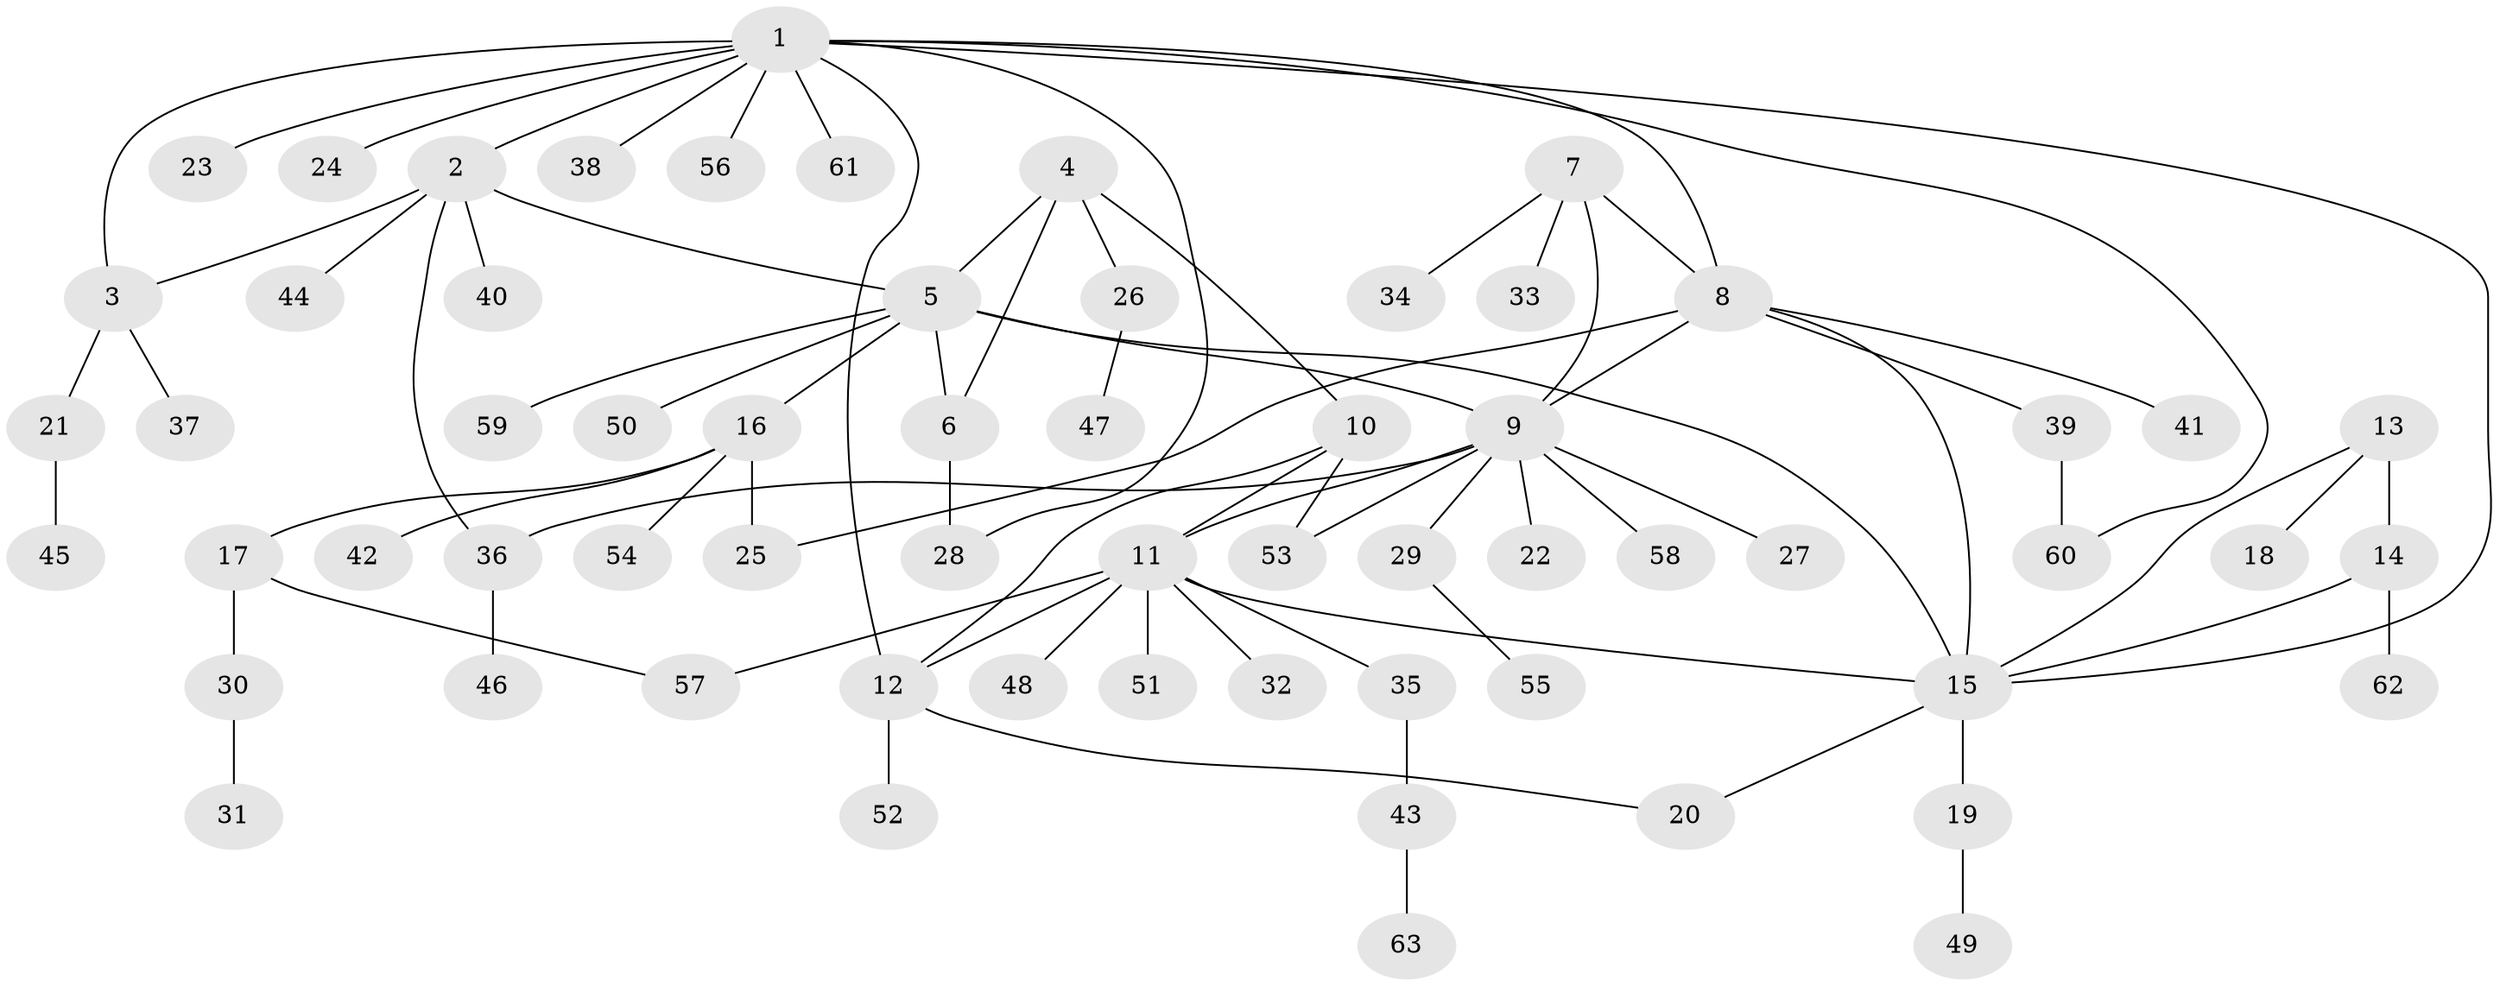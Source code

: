 // coarse degree distribution, {10: 0.05555555555555555, 7: 0.05555555555555555, 3: 0.05555555555555555, 5: 0.16666666666666666, 1: 0.6111111111111112, 4: 0.05555555555555555}
// Generated by graph-tools (version 1.1) at 2025/19/03/04/25 18:19:54]
// undirected, 63 vertices, 80 edges
graph export_dot {
graph [start="1"]
  node [color=gray90,style=filled];
  1;
  2;
  3;
  4;
  5;
  6;
  7;
  8;
  9;
  10;
  11;
  12;
  13;
  14;
  15;
  16;
  17;
  18;
  19;
  20;
  21;
  22;
  23;
  24;
  25;
  26;
  27;
  28;
  29;
  30;
  31;
  32;
  33;
  34;
  35;
  36;
  37;
  38;
  39;
  40;
  41;
  42;
  43;
  44;
  45;
  46;
  47;
  48;
  49;
  50;
  51;
  52;
  53;
  54;
  55;
  56;
  57;
  58;
  59;
  60;
  61;
  62;
  63;
  1 -- 2;
  1 -- 3;
  1 -- 8;
  1 -- 12;
  1 -- 15;
  1 -- 23;
  1 -- 24;
  1 -- 28;
  1 -- 38;
  1 -- 56;
  1 -- 60;
  1 -- 61;
  2 -- 3;
  2 -- 5;
  2 -- 36;
  2 -- 40;
  2 -- 44;
  3 -- 21;
  3 -- 37;
  4 -- 5;
  4 -- 6;
  4 -- 10;
  4 -- 26;
  5 -- 6;
  5 -- 9;
  5 -- 15;
  5 -- 16;
  5 -- 50;
  5 -- 59;
  6 -- 28;
  7 -- 8;
  7 -- 9;
  7 -- 33;
  7 -- 34;
  8 -- 9;
  8 -- 15;
  8 -- 25;
  8 -- 39;
  8 -- 41;
  9 -- 11;
  9 -- 22;
  9 -- 27;
  9 -- 29;
  9 -- 36;
  9 -- 53;
  9 -- 58;
  10 -- 11;
  10 -- 12;
  10 -- 53;
  11 -- 12;
  11 -- 15;
  11 -- 32;
  11 -- 35;
  11 -- 48;
  11 -- 51;
  11 -- 57;
  12 -- 20;
  12 -- 52;
  13 -- 14;
  13 -- 15;
  13 -- 18;
  14 -- 15;
  14 -- 62;
  15 -- 19;
  15 -- 20;
  16 -- 17;
  16 -- 25;
  16 -- 42;
  16 -- 54;
  17 -- 30;
  17 -- 57;
  19 -- 49;
  21 -- 45;
  26 -- 47;
  29 -- 55;
  30 -- 31;
  35 -- 43;
  36 -- 46;
  39 -- 60;
  43 -- 63;
}
